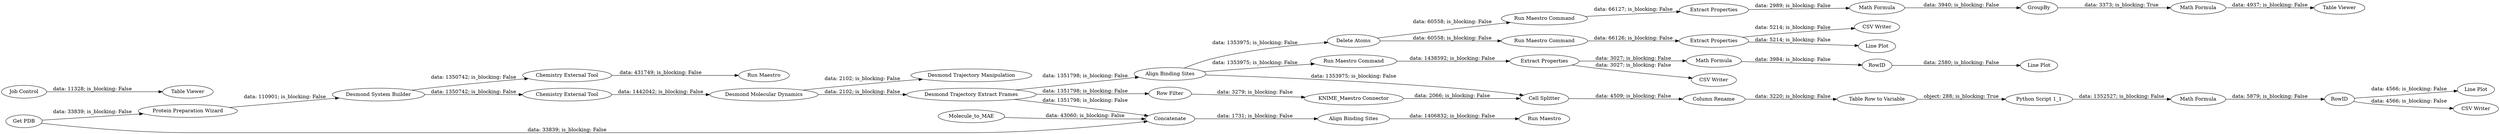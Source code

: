 digraph {
	"-5742568807932045304_8403" [label="Line Plot"]
	"2125135276202492641_8416" [label="Math Formula"]
	"-5742568807932045304_8422" [label="CSV Writer"]
	"-5742568807932045304_8413" [label="Desmond Trajectory Manipulation"]
	"-5742568807932045304_8421" [label="Job Control"]
	"2125135276202492641_8382" [label="Python Script 1_1"]
	"-5742568807932045304_8408" [label="Extract Properties"]
	"2125135276202492641_8385" [label="Table Row to Variable"]
	"-5742568807932045304_8426" [label="Desmond Molecular Dynamics"]
	"-5742568807932045304_8417" [label="Math Formula"]
	"-5742568807932045304_8398" [label="Line Plot"]
	"-5742568807932045304_8414" [label="Run Maestro"]
	"-5742568807932045304_92" [label="Get PDB"]
	"-5742568807932045304_8409" [label="Delete Atoms"]
	"-5742568807932045304_8401" [label=GroupBy]
	"-5742568807932045304_8392" [label="KNIME_Maestro Connector"]
	"-5742568807932045304_8400" [label="Table Viewer"]
	"-5742568807932045304_8399" [label="Line Plot"]
	"-4822075595697366886_245" [label=Concatenate]
	"-4822075595697366886_173" [label="Align Binding Sites"]
	"2125135276202492641_8386" [label="Column Rename"]
	"-5742568807932045304_8393" [label="Extract Properties"]
	"-5742568807932045304_8424" [label="CSV Writer"]
	"-4822075595697366886_248" [label=Molecule_to_MAE]
	"-5742568807932045304_8390" [label="Desmond System Builder"]
	"-5742568807932045304_8405" [label="Align Binding Sites"]
	"-5742568807932045304_8418" [label="Table Viewer"]
	"2125135276202492641_8412" [label=RowID]
	"-5742568807932045304_8415" [label="Chemistry External Tool"]
	"-5742568807932045304_247" [label="Run Maestro"]
	"-5742568807932045304_8406" [label="Run Maestro Command"]
	"-5742568807932045304_94" [label="Protein Preparation Wizard"]
	"-5742568807932045304_8397" [label="Math Formula"]
	"-5742568807932045304_8423" [label="CSV Writer"]
	"-5742568807932045304_8416" [label="Math Formula"]
	"-5742568807932045304_8411" [label="Run Maestro Command"]
	"-5742568807932045304_8407" [label="Run Maestro Command"]
	"-5742568807932045304_8420" [label="Chemistry External Tool"]
	"-5742568807932045304_8404" [label="Extract Properties"]
	"-5742568807932045304_8394" [label="Row Filter"]
	"2125135276202492641_8417" [label="Cell Splitter"]
	"-5742568807932045304_8412" [label=RowID]
	"-5742568807932045304_8402" [label="Desmond Trajectory Extract Frames"]
	"-5742568807932045304_8407" -> "-5742568807932045304_8404" [label="data: 66126; is_blocking: False"]
	"-5742568807932045304_8426" -> "-5742568807932045304_8402" [label="data: 2102; is_blocking: False"]
	"-5742568807932045304_8394" -> "-5742568807932045304_8392" [label="data: 3279; is_blocking: False"]
	"-5742568807932045304_8412" -> "-5742568807932045304_8399" [label="data: 2580; is_blocking: False"]
	"-5742568807932045304_8409" -> "-5742568807932045304_8406" [label="data: 60558; is_blocking: False"]
	"-5742568807932045304_8415" -> "-5742568807932045304_8426" [label="data: 1442042; is_blocking: False"]
	"2125135276202492641_8386" -> "2125135276202492641_8385" [label="data: 3220; is_blocking: False"]
	"2125135276202492641_8416" -> "2125135276202492641_8412" [label="data: 5879; is_blocking: False"]
	"-5742568807932045304_8426" -> "-5742568807932045304_8413" [label="data: 2102; is_blocking: False"]
	"-5742568807932045304_92" -> "-4822075595697366886_245" [label="data: 33839; is_blocking: False"]
	"-5742568807932045304_8405" -> "2125135276202492641_8417" [label="data: 1353975; is_blocking: False"]
	"-5742568807932045304_8390" -> "-5742568807932045304_8420" [label="data: 1350742; is_blocking: False"]
	"-5742568807932045304_8392" -> "2125135276202492641_8417" [label="data: 2066; is_blocking: False"]
	"-5742568807932045304_8421" -> "-5742568807932045304_8418" [label="data: 11328; is_blocking: False"]
	"-5742568807932045304_8408" -> "-5742568807932045304_8416" [label="data: 3027; is_blocking: False"]
	"-5742568807932045304_8408" -> "-5742568807932045304_8424" [label="data: 3027; is_blocking: False"]
	"-5742568807932045304_8420" -> "-5742568807932045304_8414" [label="data: 431749; is_blocking: False"]
	"-5742568807932045304_8390" -> "-5742568807932045304_8415" [label="data: 1350742; is_blocking: False"]
	"2125135276202492641_8412" -> "-5742568807932045304_8403" [label="data: 4566; is_blocking: False"]
	"-5742568807932045304_8397" -> "-5742568807932045304_8400" [label="data: 4937; is_blocking: False"]
	"-5742568807932045304_8404" -> "-5742568807932045304_8398" [label="data: 5214; is_blocking: False"]
	"-5742568807932045304_8406" -> "-5742568807932045304_8393" [label="data: 66127; is_blocking: False"]
	"2125135276202492641_8385" -> "2125135276202492641_8382" [label="object: 288; is_blocking: True"]
	"-5742568807932045304_8409" -> "-5742568807932045304_8407" [label="data: 60558; is_blocking: False"]
	"-5742568807932045304_8402" -> "-5742568807932045304_8405" [label="data: 1351798; is_blocking: False"]
	"-5742568807932045304_8402" -> "-4822075595697366886_245" [label="data: 1351798; is_blocking: False"]
	"-4822075595697366886_245" -> "-4822075595697366886_173" [label="data: 1731; is_blocking: False"]
	"-5742568807932045304_8405" -> "-5742568807932045304_8409" [label="data: 1353975; is_blocking: False"]
	"-4822075595697366886_248" -> "-4822075595697366886_245" [label="data: 43060; is_blocking: False"]
	"-5742568807932045304_92" -> "-5742568807932045304_94" [label="data: 33839; is_blocking: False"]
	"-5742568807932045304_8393" -> "-5742568807932045304_8417" [label="data: 2989; is_blocking: False"]
	"2125135276202492641_8412" -> "-5742568807932045304_8422" [label="data: 4566; is_blocking: False"]
	"-5742568807932045304_8402" -> "-5742568807932045304_8394" [label="data: 1351798; is_blocking: False"]
	"-4822075595697366886_173" -> "-5742568807932045304_247" [label="data: 1406832; is_blocking: False"]
	"-5742568807932045304_8417" -> "-5742568807932045304_8401" [label="data: 3940; is_blocking: False"]
	"2125135276202492641_8417" -> "2125135276202492641_8386" [label="data: 4509; is_blocking: False"]
	"-5742568807932045304_8401" -> "-5742568807932045304_8397" [label="data: 3373; is_blocking: True"]
	"-5742568807932045304_94" -> "-5742568807932045304_8390" [label="data: 110901; is_blocking: False"]
	"2125135276202492641_8382" -> "2125135276202492641_8416" [label="data: 1352527; is_blocking: False"]
	"-5742568807932045304_8405" -> "-5742568807932045304_8411" [label="data: 1353975; is_blocking: False"]
	"-5742568807932045304_8404" -> "-5742568807932045304_8423" [label="data: 5214; is_blocking: False"]
	"-5742568807932045304_8411" -> "-5742568807932045304_8408" [label="data: 1438592; is_blocking: False"]
	"-5742568807932045304_8416" -> "-5742568807932045304_8412" [label="data: 3984; is_blocking: False"]
	rankdir=LR
}
